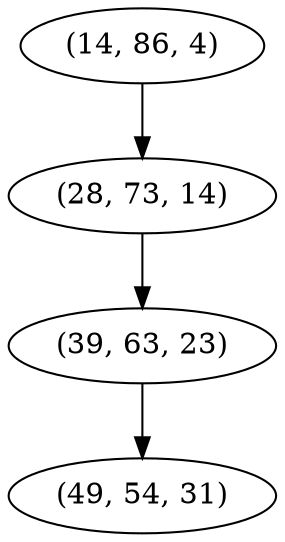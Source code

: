 digraph tree {
    "(14, 86, 4)";
    "(28, 73, 14)";
    "(39, 63, 23)";
    "(49, 54, 31)";
    "(14, 86, 4)" -> "(28, 73, 14)";
    "(28, 73, 14)" -> "(39, 63, 23)";
    "(39, 63, 23)" -> "(49, 54, 31)";
}
